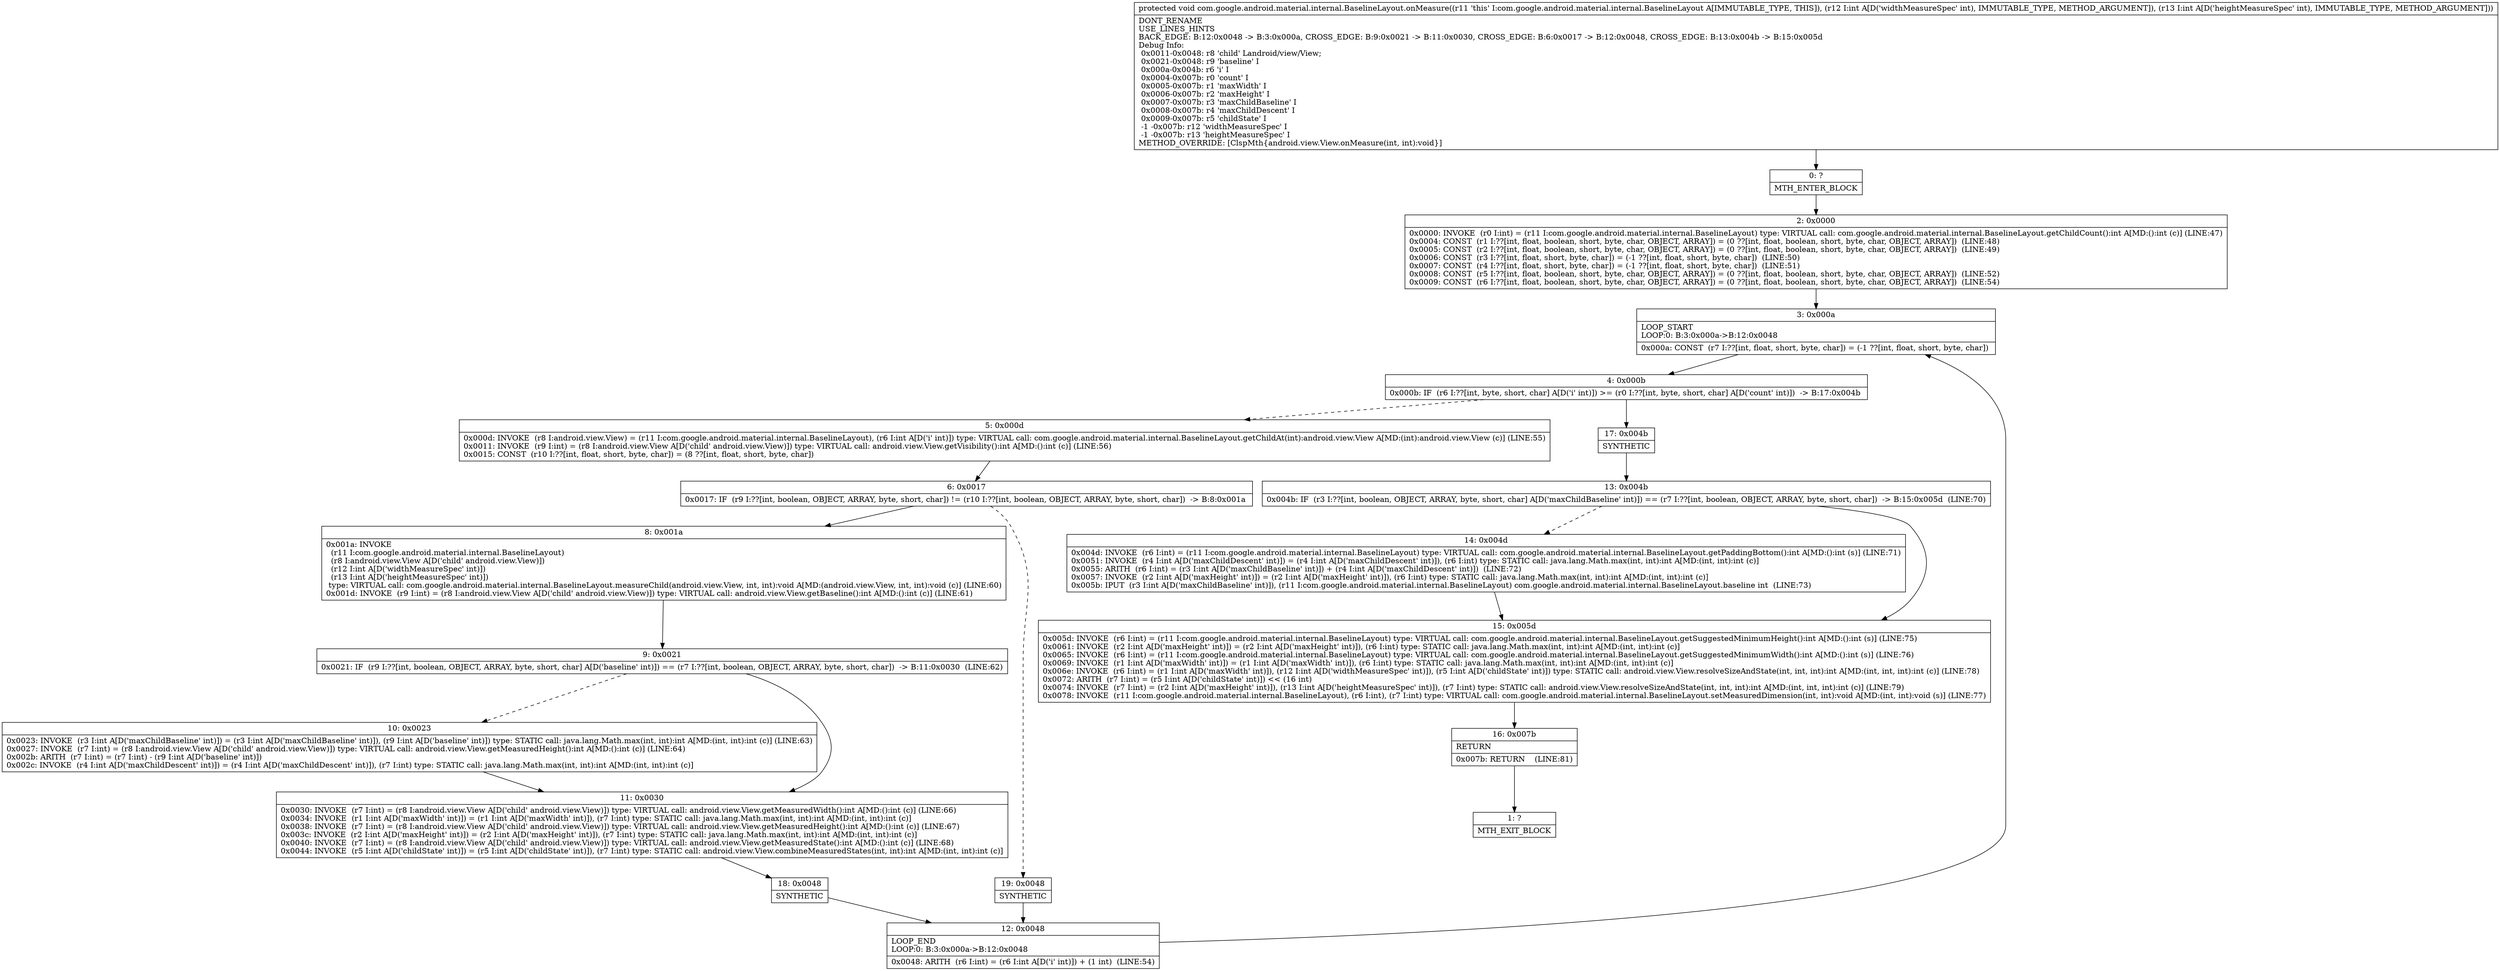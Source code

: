 digraph "CFG forcom.google.android.material.internal.BaselineLayout.onMeasure(II)V" {
Node_0 [shape=record,label="{0\:\ ?|MTH_ENTER_BLOCK\l}"];
Node_2 [shape=record,label="{2\:\ 0x0000|0x0000: INVOKE  (r0 I:int) = (r11 I:com.google.android.material.internal.BaselineLayout) type: VIRTUAL call: com.google.android.material.internal.BaselineLayout.getChildCount():int A[MD:():int (c)] (LINE:47)\l0x0004: CONST  (r1 I:??[int, float, boolean, short, byte, char, OBJECT, ARRAY]) = (0 ??[int, float, boolean, short, byte, char, OBJECT, ARRAY])  (LINE:48)\l0x0005: CONST  (r2 I:??[int, float, boolean, short, byte, char, OBJECT, ARRAY]) = (0 ??[int, float, boolean, short, byte, char, OBJECT, ARRAY])  (LINE:49)\l0x0006: CONST  (r3 I:??[int, float, short, byte, char]) = (\-1 ??[int, float, short, byte, char])  (LINE:50)\l0x0007: CONST  (r4 I:??[int, float, short, byte, char]) = (\-1 ??[int, float, short, byte, char])  (LINE:51)\l0x0008: CONST  (r5 I:??[int, float, boolean, short, byte, char, OBJECT, ARRAY]) = (0 ??[int, float, boolean, short, byte, char, OBJECT, ARRAY])  (LINE:52)\l0x0009: CONST  (r6 I:??[int, float, boolean, short, byte, char, OBJECT, ARRAY]) = (0 ??[int, float, boolean, short, byte, char, OBJECT, ARRAY])  (LINE:54)\l}"];
Node_3 [shape=record,label="{3\:\ 0x000a|LOOP_START\lLOOP:0: B:3:0x000a\-\>B:12:0x0048\l|0x000a: CONST  (r7 I:??[int, float, short, byte, char]) = (\-1 ??[int, float, short, byte, char]) \l}"];
Node_4 [shape=record,label="{4\:\ 0x000b|0x000b: IF  (r6 I:??[int, byte, short, char] A[D('i' int)]) \>= (r0 I:??[int, byte, short, char] A[D('count' int)])  \-\> B:17:0x004b \l}"];
Node_5 [shape=record,label="{5\:\ 0x000d|0x000d: INVOKE  (r8 I:android.view.View) = (r11 I:com.google.android.material.internal.BaselineLayout), (r6 I:int A[D('i' int)]) type: VIRTUAL call: com.google.android.material.internal.BaselineLayout.getChildAt(int):android.view.View A[MD:(int):android.view.View (c)] (LINE:55)\l0x0011: INVOKE  (r9 I:int) = (r8 I:android.view.View A[D('child' android.view.View)]) type: VIRTUAL call: android.view.View.getVisibility():int A[MD:():int (c)] (LINE:56)\l0x0015: CONST  (r10 I:??[int, float, short, byte, char]) = (8 ??[int, float, short, byte, char]) \l}"];
Node_6 [shape=record,label="{6\:\ 0x0017|0x0017: IF  (r9 I:??[int, boolean, OBJECT, ARRAY, byte, short, char]) != (r10 I:??[int, boolean, OBJECT, ARRAY, byte, short, char])  \-\> B:8:0x001a \l}"];
Node_8 [shape=record,label="{8\:\ 0x001a|0x001a: INVOKE  \l  (r11 I:com.google.android.material.internal.BaselineLayout)\l  (r8 I:android.view.View A[D('child' android.view.View)])\l  (r12 I:int A[D('widthMeasureSpec' int)])\l  (r13 I:int A[D('heightMeasureSpec' int)])\l type: VIRTUAL call: com.google.android.material.internal.BaselineLayout.measureChild(android.view.View, int, int):void A[MD:(android.view.View, int, int):void (c)] (LINE:60)\l0x001d: INVOKE  (r9 I:int) = (r8 I:android.view.View A[D('child' android.view.View)]) type: VIRTUAL call: android.view.View.getBaseline():int A[MD:():int (c)] (LINE:61)\l}"];
Node_9 [shape=record,label="{9\:\ 0x0021|0x0021: IF  (r9 I:??[int, boolean, OBJECT, ARRAY, byte, short, char] A[D('baseline' int)]) == (r7 I:??[int, boolean, OBJECT, ARRAY, byte, short, char])  \-\> B:11:0x0030  (LINE:62)\l}"];
Node_10 [shape=record,label="{10\:\ 0x0023|0x0023: INVOKE  (r3 I:int A[D('maxChildBaseline' int)]) = (r3 I:int A[D('maxChildBaseline' int)]), (r9 I:int A[D('baseline' int)]) type: STATIC call: java.lang.Math.max(int, int):int A[MD:(int, int):int (c)] (LINE:63)\l0x0027: INVOKE  (r7 I:int) = (r8 I:android.view.View A[D('child' android.view.View)]) type: VIRTUAL call: android.view.View.getMeasuredHeight():int A[MD:():int (c)] (LINE:64)\l0x002b: ARITH  (r7 I:int) = (r7 I:int) \- (r9 I:int A[D('baseline' int)]) \l0x002c: INVOKE  (r4 I:int A[D('maxChildDescent' int)]) = (r4 I:int A[D('maxChildDescent' int)]), (r7 I:int) type: STATIC call: java.lang.Math.max(int, int):int A[MD:(int, int):int (c)]\l}"];
Node_11 [shape=record,label="{11\:\ 0x0030|0x0030: INVOKE  (r7 I:int) = (r8 I:android.view.View A[D('child' android.view.View)]) type: VIRTUAL call: android.view.View.getMeasuredWidth():int A[MD:():int (c)] (LINE:66)\l0x0034: INVOKE  (r1 I:int A[D('maxWidth' int)]) = (r1 I:int A[D('maxWidth' int)]), (r7 I:int) type: STATIC call: java.lang.Math.max(int, int):int A[MD:(int, int):int (c)]\l0x0038: INVOKE  (r7 I:int) = (r8 I:android.view.View A[D('child' android.view.View)]) type: VIRTUAL call: android.view.View.getMeasuredHeight():int A[MD:():int (c)] (LINE:67)\l0x003c: INVOKE  (r2 I:int A[D('maxHeight' int)]) = (r2 I:int A[D('maxHeight' int)]), (r7 I:int) type: STATIC call: java.lang.Math.max(int, int):int A[MD:(int, int):int (c)]\l0x0040: INVOKE  (r7 I:int) = (r8 I:android.view.View A[D('child' android.view.View)]) type: VIRTUAL call: android.view.View.getMeasuredState():int A[MD:():int (c)] (LINE:68)\l0x0044: INVOKE  (r5 I:int A[D('childState' int)]) = (r5 I:int A[D('childState' int)]), (r7 I:int) type: STATIC call: android.view.View.combineMeasuredStates(int, int):int A[MD:(int, int):int (c)]\l}"];
Node_18 [shape=record,label="{18\:\ 0x0048|SYNTHETIC\l}"];
Node_12 [shape=record,label="{12\:\ 0x0048|LOOP_END\lLOOP:0: B:3:0x000a\-\>B:12:0x0048\l|0x0048: ARITH  (r6 I:int) = (r6 I:int A[D('i' int)]) + (1 int)  (LINE:54)\l}"];
Node_19 [shape=record,label="{19\:\ 0x0048|SYNTHETIC\l}"];
Node_17 [shape=record,label="{17\:\ 0x004b|SYNTHETIC\l}"];
Node_13 [shape=record,label="{13\:\ 0x004b|0x004b: IF  (r3 I:??[int, boolean, OBJECT, ARRAY, byte, short, char] A[D('maxChildBaseline' int)]) == (r7 I:??[int, boolean, OBJECT, ARRAY, byte, short, char])  \-\> B:15:0x005d  (LINE:70)\l}"];
Node_14 [shape=record,label="{14\:\ 0x004d|0x004d: INVOKE  (r6 I:int) = (r11 I:com.google.android.material.internal.BaselineLayout) type: VIRTUAL call: com.google.android.material.internal.BaselineLayout.getPaddingBottom():int A[MD:():int (s)] (LINE:71)\l0x0051: INVOKE  (r4 I:int A[D('maxChildDescent' int)]) = (r4 I:int A[D('maxChildDescent' int)]), (r6 I:int) type: STATIC call: java.lang.Math.max(int, int):int A[MD:(int, int):int (c)]\l0x0055: ARITH  (r6 I:int) = (r3 I:int A[D('maxChildBaseline' int)]) + (r4 I:int A[D('maxChildDescent' int)])  (LINE:72)\l0x0057: INVOKE  (r2 I:int A[D('maxHeight' int)]) = (r2 I:int A[D('maxHeight' int)]), (r6 I:int) type: STATIC call: java.lang.Math.max(int, int):int A[MD:(int, int):int (c)]\l0x005b: IPUT  (r3 I:int A[D('maxChildBaseline' int)]), (r11 I:com.google.android.material.internal.BaselineLayout) com.google.android.material.internal.BaselineLayout.baseline int  (LINE:73)\l}"];
Node_15 [shape=record,label="{15\:\ 0x005d|0x005d: INVOKE  (r6 I:int) = (r11 I:com.google.android.material.internal.BaselineLayout) type: VIRTUAL call: com.google.android.material.internal.BaselineLayout.getSuggestedMinimumHeight():int A[MD:():int (s)] (LINE:75)\l0x0061: INVOKE  (r2 I:int A[D('maxHeight' int)]) = (r2 I:int A[D('maxHeight' int)]), (r6 I:int) type: STATIC call: java.lang.Math.max(int, int):int A[MD:(int, int):int (c)]\l0x0065: INVOKE  (r6 I:int) = (r11 I:com.google.android.material.internal.BaselineLayout) type: VIRTUAL call: com.google.android.material.internal.BaselineLayout.getSuggestedMinimumWidth():int A[MD:():int (s)] (LINE:76)\l0x0069: INVOKE  (r1 I:int A[D('maxWidth' int)]) = (r1 I:int A[D('maxWidth' int)]), (r6 I:int) type: STATIC call: java.lang.Math.max(int, int):int A[MD:(int, int):int (c)]\l0x006e: INVOKE  (r6 I:int) = (r1 I:int A[D('maxWidth' int)]), (r12 I:int A[D('widthMeasureSpec' int)]), (r5 I:int A[D('childState' int)]) type: STATIC call: android.view.View.resolveSizeAndState(int, int, int):int A[MD:(int, int, int):int (c)] (LINE:78)\l0x0072: ARITH  (r7 I:int) = (r5 I:int A[D('childState' int)]) \<\< (16 int) \l0x0074: INVOKE  (r7 I:int) = (r2 I:int A[D('maxHeight' int)]), (r13 I:int A[D('heightMeasureSpec' int)]), (r7 I:int) type: STATIC call: android.view.View.resolveSizeAndState(int, int, int):int A[MD:(int, int, int):int (c)] (LINE:79)\l0x0078: INVOKE  (r11 I:com.google.android.material.internal.BaselineLayout), (r6 I:int), (r7 I:int) type: VIRTUAL call: com.google.android.material.internal.BaselineLayout.setMeasuredDimension(int, int):void A[MD:(int, int):void (s)] (LINE:77)\l}"];
Node_16 [shape=record,label="{16\:\ 0x007b|RETURN\l|0x007b: RETURN    (LINE:81)\l}"];
Node_1 [shape=record,label="{1\:\ ?|MTH_EXIT_BLOCK\l}"];
MethodNode[shape=record,label="{protected void com.google.android.material.internal.BaselineLayout.onMeasure((r11 'this' I:com.google.android.material.internal.BaselineLayout A[IMMUTABLE_TYPE, THIS]), (r12 I:int A[D('widthMeasureSpec' int), IMMUTABLE_TYPE, METHOD_ARGUMENT]), (r13 I:int A[D('heightMeasureSpec' int), IMMUTABLE_TYPE, METHOD_ARGUMENT]))  | DONT_RENAME\lUSE_LINES_HINTS\lBACK_EDGE: B:12:0x0048 \-\> B:3:0x000a, CROSS_EDGE: B:9:0x0021 \-\> B:11:0x0030, CROSS_EDGE: B:6:0x0017 \-\> B:12:0x0048, CROSS_EDGE: B:13:0x004b \-\> B:15:0x005d\lDebug Info:\l  0x0011\-0x0048: r8 'child' Landroid\/view\/View;\l  0x0021\-0x0048: r9 'baseline' I\l  0x000a\-0x004b: r6 'i' I\l  0x0004\-0x007b: r0 'count' I\l  0x0005\-0x007b: r1 'maxWidth' I\l  0x0006\-0x007b: r2 'maxHeight' I\l  0x0007\-0x007b: r3 'maxChildBaseline' I\l  0x0008\-0x007b: r4 'maxChildDescent' I\l  0x0009\-0x007b: r5 'childState' I\l  \-1 \-0x007b: r12 'widthMeasureSpec' I\l  \-1 \-0x007b: r13 'heightMeasureSpec' I\lMETHOD_OVERRIDE: [ClspMth\{android.view.View.onMeasure(int, int):void\}]\l}"];
MethodNode -> Node_0;Node_0 -> Node_2;
Node_2 -> Node_3;
Node_3 -> Node_4;
Node_4 -> Node_5[style=dashed];
Node_4 -> Node_17;
Node_5 -> Node_6;
Node_6 -> Node_8;
Node_6 -> Node_19[style=dashed];
Node_8 -> Node_9;
Node_9 -> Node_10[style=dashed];
Node_9 -> Node_11;
Node_10 -> Node_11;
Node_11 -> Node_18;
Node_18 -> Node_12;
Node_12 -> Node_3;
Node_19 -> Node_12;
Node_17 -> Node_13;
Node_13 -> Node_14[style=dashed];
Node_13 -> Node_15;
Node_14 -> Node_15;
Node_15 -> Node_16;
Node_16 -> Node_1;
}

